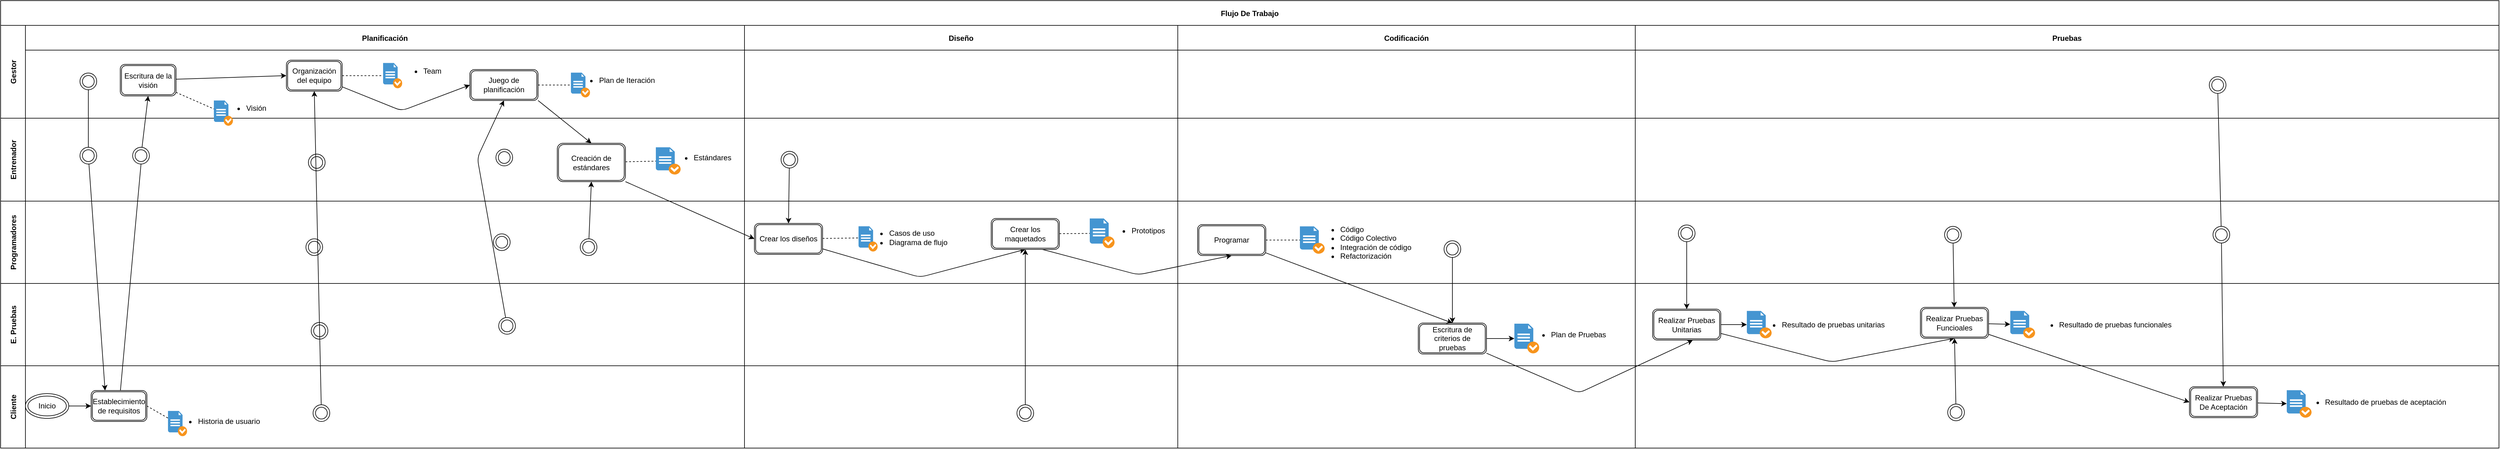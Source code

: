 <mxfile>
    <diagram id="Hp4dVfdLVx2DITK1ITba" name="Página-1">
        <mxGraphModel dx="382" dy="1653" grid="0" gridSize="10" guides="1" tooltips="1" connect="1" arrows="1" fold="1" page="1" pageScale="1" pageWidth="827" pageHeight="1169" math="0" shadow="0">
            <root>
                <mxCell id="0"/>
                <mxCell id="1" parent="0"/>
                <mxCell id="2" value="Flujo De Trabajo" style="shape=table;childLayout=tableLayout;startSize=40;collapsible=0;recursiveResize=0;expand=0;fontStyle=1;" parent="1" vertex="1">
                    <mxGeometry x="381" y="-124" width="4030.312" height="723" as="geometry"/>
                </mxCell>
                <mxCell id="3" value="Gestor" style="shape=tableRow;horizontal=0;startSize=40;swimlaneHead=0;swimlaneBody=0;top=0;left=0;bottom=0;right=0;dropTarget=0;fillColor=none;collapsible=0;recursiveResize=0;expand=0;fontStyle=1;" parent="2" vertex="1">
                    <mxGeometry y="40" width="4030.312" height="150" as="geometry"/>
                </mxCell>
                <mxCell id="15" value="Planificación" style="swimlane;swimlaneHead=0;swimlaneBody=0;fontStyle=0;connectable=0;fillColor=none;startSize=40;collapsible=0;recursiveResize=0;expand=0;fontStyle=1;" parent="3" vertex="1">
                    <mxGeometry x="40" width="1160" height="150" as="geometry">
                        <mxRectangle width="1160" height="150" as="alternateBounds"/>
                    </mxGeometry>
                </mxCell>
                <mxCell id="63" style="edgeStyle=none;html=1;strokeColor=default;strokeWidth=1;endArrow=none;endFill=0;dashed=1;" parent="15" source="59" target="60" edge="1">
                    <mxGeometry relative="1" as="geometry"/>
                </mxCell>
                <mxCell id="229" style="edgeStyle=none;html=1;entryX=0;entryY=0.5;entryDx=0;entryDy=0;endArrow=classic;endFill=1;" parent="15" source="59" target="64" edge="1">
                    <mxGeometry relative="1" as="geometry">
                        <Array as="points">
                            <mxPoint x="607" y="138"/>
                        </Array>
                    </mxGeometry>
                </mxCell>
                <mxCell id="59" value="Organización del equipo" style="shape=ext;double=1;rounded=1;whiteSpace=wrap;html=1;" parent="15" vertex="1">
                    <mxGeometry x="421" y="56.2" width="90" height="50" as="geometry"/>
                </mxCell>
                <mxCell id="60" value="" style="shadow=0;dashed=0;html=1;strokeColor=none;fillColor=#4495D1;labelPosition=center;verticalLabelPosition=bottom;verticalAlign=top;align=center;outlineConnect=0;shape=mxgraph.veeam.checked_doc;" parent="15" vertex="1">
                    <mxGeometry x="577" y="60.8" width="30.8" height="40.8" as="geometry"/>
                </mxCell>
                <mxCell id="61" value="&lt;div style=&quot;text-align: justify;&quot;&gt;&lt;ul&gt;&lt;li&gt;&lt;span style=&quot;background-color: initial;&quot;&gt;Team&lt;/span&gt;&lt;/li&gt;&lt;/ul&gt;&lt;/div&gt;" style="text;html=1;align=center;verticalAlign=middle;resizable=0;points=[];autosize=1;strokeColor=none;fillColor=none;" parent="15" vertex="1">
                    <mxGeometry x="592" y="45.6" width="87" height="56" as="geometry"/>
                </mxCell>
                <mxCell id="189" value="" style="shadow=0;dashed=0;html=1;strokeColor=none;fillColor=#4495D1;labelPosition=center;verticalLabelPosition=bottom;verticalAlign=top;align=center;outlineConnect=0;shape=mxgraph.veeam.checked_doc;" parent="15" vertex="1">
                    <mxGeometry x="304" y="121.4" width="30.8" height="40.8" as="geometry"/>
                </mxCell>
                <mxCell id="210" value="" style="ellipse;shape=doubleEllipse;whiteSpace=wrap;html=1;aspect=fixed;fillColor=#FFFFFF;" parent="15" vertex="1">
                    <mxGeometry x="88" y="77" width="27" height="27" as="geometry"/>
                </mxCell>
                <mxCell id="188" value="&lt;div style=&quot;text-align: justify;&quot;&gt;&lt;ul&gt;&lt;li&gt;&lt;span style=&quot;background-color: initial;&quot;&gt;Visión&lt;/span&gt;&lt;/li&gt;&lt;/ul&gt;&lt;/div&gt;" style="text;html=1;align=center;verticalAlign=middle;resizable=0;points=[];autosize=1;strokeColor=none;fillColor=none;" parent="15" vertex="1">
                    <mxGeometry x="307" y="106.2" width="90" height="56" as="geometry"/>
                </mxCell>
                <mxCell id="218" style="edgeStyle=none;html=1;entryX=0;entryY=0.5;entryDx=0;entryDy=0;endArrow=classic;endFill=1;" parent="15" source="186" target="59" edge="1">
                    <mxGeometry relative="1" as="geometry"/>
                </mxCell>
                <mxCell id="186" value="Escritura de la visión" style="shape=ext;double=1;rounded=1;whiteSpace=wrap;html=1;" parent="15" vertex="1">
                    <mxGeometry x="153" y="63" width="90" height="51" as="geometry"/>
                </mxCell>
                <mxCell id="217" style="edgeStyle=none;html=1;endArrow=none;endFill=0;dashed=1;" parent="15" source="186" target="189" edge="1">
                    <mxGeometry relative="1" as="geometry"/>
                </mxCell>
                <mxCell id="64" value="Juego de planificación" style="shape=ext;double=1;rounded=1;whiteSpace=wrap;html=1;" parent="15" vertex="1">
                    <mxGeometry x="717" y="71.4" width="110" height="50" as="geometry"/>
                </mxCell>
                <mxCell id="67" value="" style="shadow=0;dashed=0;html=1;strokeColor=none;fillColor=#4495D1;labelPosition=center;verticalLabelPosition=bottom;verticalAlign=top;align=center;outlineConnect=0;shape=mxgraph.veeam.checked_doc;" parent="15" vertex="1">
                    <mxGeometry x="880" y="76.4" width="30.8" height="40" as="geometry"/>
                </mxCell>
                <mxCell id="194" style="edgeStyle=none;html=1;exitX=1;exitY=0.5;exitDx=0;exitDy=0;endArrow=none;endFill=0;dashed=1;" parent="15" source="64" target="67" edge="1">
                    <mxGeometry relative="1" as="geometry"/>
                </mxCell>
                <mxCell id="68" value="&lt;div style=&quot;text-align: justify;&quot;&gt;&lt;ul&gt;&lt;li&gt;Plan de Iteración&lt;/li&gt;&lt;/ul&gt;&lt;/div&gt;" style="text;html=1;align=center;verticalAlign=middle;resizable=0;points=[];autosize=1;strokeColor=none;fillColor=none;" parent="15" vertex="1">
                    <mxGeometry x="876" y="60.8" width="148" height="56" as="geometry"/>
                </mxCell>
                <mxCell id="4" value="Diseño" style="swimlane;swimlaneHead=0;swimlaneBody=0;fontStyle=0;connectable=0;fillColor=none;startSize=40;collapsible=0;recursiveResize=0;expand=0;fontStyle=1;" parent="3" vertex="1">
                    <mxGeometry x="1200" width="699" height="150" as="geometry">
                        <mxRectangle width="699" height="150" as="alternateBounds"/>
                    </mxGeometry>
                </mxCell>
                <mxCell id="5" value="Codificación" style="swimlane;swimlaneHead=0;swimlaneBody=0;fontStyle=0;connectable=0;fillColor=none;startSize=40;collapsible=0;recursiveResize=0;expand=0;fontStyle=1;" parent="3" vertex="1">
                    <mxGeometry x="1899" width="738" height="150" as="geometry">
                        <mxRectangle width="738" height="150" as="alternateBounds"/>
                    </mxGeometry>
                </mxCell>
                <mxCell id="6" value="Pruebas" style="swimlane;swimlaneHead=0;swimlaneBody=0;fontStyle=0;connectable=0;fillColor=none;startSize=40;collapsible=0;recursiveResize=0;expand=0;fontStyle=1;" parent="3" vertex="1">
                    <mxGeometry x="2637" width="1393" height="150" as="geometry">
                        <mxRectangle width="1393" height="150" as="alternateBounds"/>
                    </mxGeometry>
                </mxCell>
                <mxCell id="283" value="" style="ellipse;shape=doubleEllipse;whiteSpace=wrap;html=1;aspect=fixed;fillColor=#FFFFFF;" parent="6" vertex="1">
                    <mxGeometry x="926" y="82.9" width="27" height="27" as="geometry"/>
                </mxCell>
                <mxCell id="7" value="Entrenador" style="shape=tableRow;horizontal=0;startSize=40;swimlaneHead=0;swimlaneBody=0;top=0;left=0;bottom=0;right=0;dropTarget=0;fillColor=none;collapsible=0;recursiveResize=0;expand=0;fontStyle=1;" parent="2" vertex="1">
                    <mxGeometry y="190" width="4030.312" height="134" as="geometry"/>
                </mxCell>
                <mxCell id="16" style="swimlane;swimlaneHead=0;swimlaneBody=0;fontStyle=0;connectable=0;fillColor=none;startSize=0;collapsible=0;recursiveResize=0;expand=0;fontStyle=1;" parent="7" vertex="1">
                    <mxGeometry x="40" width="1160" height="134" as="geometry">
                        <mxRectangle width="1160" height="134" as="alternateBounds"/>
                    </mxGeometry>
                </mxCell>
                <mxCell id="211" value="" style="ellipse;shape=doubleEllipse;whiteSpace=wrap;html=1;aspect=fixed;fillColor=#FFFFFF;" parent="16" vertex="1">
                    <mxGeometry x="88" y="47" width="27" height="27" as="geometry"/>
                </mxCell>
                <mxCell id="219" value="" style="ellipse;shape=doubleEllipse;whiteSpace=wrap;html=1;aspect=fixed;fillColor=#FFFFFF;" parent="16" vertex="1">
                    <mxGeometry x="173" y="47" width="27" height="27" as="geometry"/>
                </mxCell>
                <mxCell id="224" value="" style="ellipse;shape=doubleEllipse;whiteSpace=wrap;html=1;aspect=fixed;fillColor=#FFFFFF;" parent="16" vertex="1">
                    <mxGeometry x="456.5" y="58" width="27" height="27" as="geometry"/>
                </mxCell>
                <mxCell id="230" value="" style="ellipse;shape=doubleEllipse;whiteSpace=wrap;html=1;aspect=fixed;fillColor=#FFFFFF;" parent="16" vertex="1">
                    <mxGeometry x="759" y="50" width="27" height="27" as="geometry"/>
                </mxCell>
                <mxCell id="231" value="" style="ellipse;shape=doubleEllipse;whiteSpace=wrap;html=1;aspect=fixed;fillColor=#FFFFFF;" parent="16" vertex="1">
                    <mxGeometry x="755" y="186.85" width="27" height="27" as="geometry"/>
                </mxCell>
                <mxCell id="232" value="" style="ellipse;shape=doubleEllipse;whiteSpace=wrap;html=1;aspect=fixed;fillColor=#FFFFFF;" parent="16" vertex="1">
                    <mxGeometry x="763.5" y="322" width="27" height="27" as="geometry"/>
                </mxCell>
                <mxCell id="239" style="edgeStyle=none;html=1;dashed=1;endArrow=none;endFill=0;" parent="16" source="70" target="85" edge="1">
                    <mxGeometry relative="1" as="geometry"/>
                </mxCell>
                <mxCell id="70" value="Creación de estándares" style="shape=ext;double=1;rounded=1;whiteSpace=wrap;html=1;" parent="16" vertex="1">
                    <mxGeometry x="858" y="40.5" width="110" height="62" as="geometry"/>
                </mxCell>
                <mxCell id="85" value="" style="shadow=0;dashed=0;html=1;strokeColor=none;fillColor=#4495D1;labelPosition=center;verticalLabelPosition=bottom;verticalAlign=top;align=center;outlineConnect=0;shape=mxgraph.veeam.checked_doc;" parent="16" vertex="1">
                    <mxGeometry x="1017" y="47" width="40" height="44" as="geometry"/>
                </mxCell>
                <mxCell id="86" value="&lt;div style=&quot;text-align: justify;&quot;&gt;&lt;ul&gt;&lt;li&gt;Estándares&lt;/li&gt;&lt;/ul&gt;&lt;/div&gt;" style="text;html=1;align=center;verticalAlign=middle;resizable=0;points=[];autosize=1;strokeColor=none;fillColor=none;" parent="16" vertex="1">
                    <mxGeometry x="1028" y="35.5" width="119" height="56" as="geometry"/>
                </mxCell>
                <mxCell id="8" value="" style="swimlane;swimlaneHead=0;swimlaneBody=0;fontStyle=0;connectable=0;fillColor=none;startSize=0;collapsible=0;recursiveResize=0;expand=0;fontStyle=1;" parent="7" vertex="1">
                    <mxGeometry x="1200" width="699" height="134" as="geometry">
                        <mxRectangle width="699" height="134" as="alternateBounds"/>
                    </mxGeometry>
                </mxCell>
                <mxCell id="240" value="" style="ellipse;shape=doubleEllipse;whiteSpace=wrap;html=1;aspect=fixed;fillColor=#FFFFFF;" parent="8" vertex="1">
                    <mxGeometry x="59" y="53.5" width="27" height="27" as="geometry"/>
                </mxCell>
                <mxCell id="9" value="" style="swimlane;swimlaneHead=0;swimlaneBody=0;fontStyle=0;connectable=0;fillColor=none;startSize=0;collapsible=0;recursiveResize=0;expand=0;fontStyle=1;" parent="7" vertex="1">
                    <mxGeometry x="1899" width="738" height="134" as="geometry">
                        <mxRectangle width="738" height="134" as="alternateBounds"/>
                    </mxGeometry>
                </mxCell>
                <mxCell id="10" value="" style="swimlane;swimlaneHead=0;swimlaneBody=0;fontStyle=0;connectable=0;fillColor=none;startSize=0;collapsible=0;recursiveResize=0;expand=0;fontStyle=1;" parent="7" vertex="1">
                    <mxGeometry x="2637" width="1393" height="134" as="geometry">
                        <mxRectangle width="1393" height="134" as="alternateBounds"/>
                    </mxGeometry>
                </mxCell>
                <mxCell id="11" value="Programadores" style="shape=tableRow;horizontal=0;startSize=40;swimlaneHead=0;swimlaneBody=0;top=0;left=0;bottom=0;right=0;dropTarget=0;fillColor=none;collapsible=0;recursiveResize=0;expand=0;fontStyle=1;" parent="2" vertex="1">
                    <mxGeometry y="324" width="4030.312" height="133" as="geometry"/>
                </mxCell>
                <mxCell id="17" style="swimlane;swimlaneHead=0;swimlaneBody=0;fontStyle=0;connectable=0;fillColor=none;startSize=0;collapsible=0;recursiveResize=0;expand=0;fontStyle=1;" parent="11" vertex="1">
                    <mxGeometry x="40" width="1160" height="133" as="geometry">
                        <mxRectangle width="1160" height="133" as="alternateBounds"/>
                    </mxGeometry>
                </mxCell>
                <mxCell id="220" value="" style="ellipse;shape=doubleEllipse;whiteSpace=wrap;html=1;aspect=fixed;fillColor=#FFFFFF;" parent="17" vertex="1">
                    <mxGeometry x="452.5" y="60.85" width="27" height="27" as="geometry"/>
                </mxCell>
                <mxCell id="237" value="" style="ellipse;shape=doubleEllipse;whiteSpace=wrap;html=1;aspect=fixed;fillColor=#FFFFFF;" parent="17" vertex="1">
                    <mxGeometry x="895" y="60.85" width="27" height="27" as="geometry"/>
                </mxCell>
                <mxCell id="12" value="" style="swimlane;swimlaneHead=0;swimlaneBody=0;fontStyle=0;connectable=0;fillColor=none;startSize=0;collapsible=0;recursiveResize=0;expand=0;fontStyle=1;" parent="11" vertex="1">
                    <mxGeometry x="1200" width="699" height="133" as="geometry">
                        <mxRectangle width="699" height="133" as="alternateBounds"/>
                    </mxGeometry>
                </mxCell>
                <mxCell id="246" style="edgeStyle=none;html=1;endArrow=none;endFill=0;dashed=1;" parent="12" source="90" target="241" edge="1">
                    <mxGeometry relative="1" as="geometry"/>
                </mxCell>
                <mxCell id="249" style="edgeStyle=none;html=1;entryX=0.5;entryY=1;entryDx=0;entryDy=0;endArrow=classic;endFill=1;" parent="12" source="90" target="248" edge="1">
                    <mxGeometry relative="1" as="geometry">
                        <Array as="points">
                            <mxPoint x="283" y="123"/>
                        </Array>
                    </mxGeometry>
                </mxCell>
                <mxCell id="90" value="Crear los diseños" style="shape=ext;double=1;rounded=1;whiteSpace=wrap;html=1;" parent="12" vertex="1">
                    <mxGeometry x="16" y="36" width="110" height="50" as="geometry"/>
                </mxCell>
                <mxCell id="92" value="" style="shadow=0;dashed=0;html=1;strokeColor=none;fillColor=#4495D1;labelPosition=center;verticalLabelPosition=bottom;verticalAlign=top;align=center;outlineConnect=0;shape=mxgraph.veeam.checked_doc;" parent="12" vertex="1">
                    <mxGeometry x="557" y="28" width="40" height="48" as="geometry"/>
                </mxCell>
                <mxCell id="242" value="" style="shadow=0;dashed=0;html=1;strokeColor=none;fillColor=#4495D1;labelPosition=center;verticalLabelPosition=bottom;verticalAlign=top;align=center;outlineConnect=0;shape=mxgraph.veeam.checked_doc;" parent="12" vertex="1">
                    <mxGeometry x="184" y="40.6" width="30.8" height="40.8" as="geometry"/>
                </mxCell>
                <mxCell id="241" value="&lt;div style=&quot;text-align: justify;&quot;&gt;&lt;ul&gt;&lt;li&gt;Casos de uso&lt;/li&gt;&lt;li&gt;Diagrama de flujo&lt;/li&gt;&lt;/ul&gt;&lt;/div&gt;" style="text;html=1;align=center;verticalAlign=middle;resizable=0;points=[];autosize=1;strokeColor=none;fillColor=none;" parent="12" vertex="1">
                    <mxGeometry x="184" y="20" width="152" height="77" as="geometry"/>
                </mxCell>
                <mxCell id="250" style="edgeStyle=none;html=1;endArrow=none;endFill=0;dashed=1;" parent="12" source="248" target="92" edge="1">
                    <mxGeometry relative="1" as="geometry"/>
                </mxCell>
                <mxCell id="248" value="Crear los maquetados" style="shape=ext;double=1;rounded=1;whiteSpace=wrap;html=1;" parent="12" vertex="1">
                    <mxGeometry x="398" y="28" width="110" height="50" as="geometry"/>
                </mxCell>
                <mxCell id="253" value="&lt;div style=&quot;text-align: justify;&quot;&gt;&lt;ul&gt;&lt;li&gt;Prototipos&lt;/li&gt;&lt;/ul&gt;&lt;/div&gt;" style="text;html=1;align=center;verticalAlign=middle;resizable=0;points=[];autosize=1;strokeColor=none;fillColor=none;" parent="12" vertex="1">
                    <mxGeometry x="575" y="20" width="112" height="56" as="geometry"/>
                </mxCell>
                <mxCell id="13" value="" style="swimlane;swimlaneHead=0;swimlaneBody=0;fontStyle=0;connectable=0;fillColor=none;startSize=0;collapsible=0;recursiveResize=0;expand=0;fontStyle=1;" parent="11" vertex="1">
                    <mxGeometry x="1899" width="738" height="133" as="geometry">
                        <mxRectangle width="738" height="133" as="alternateBounds"/>
                    </mxGeometry>
                </mxCell>
                <mxCell id="195" value="Programar" style="shape=ext;double=1;rounded=1;whiteSpace=wrap;html=1;" parent="13" vertex="1">
                    <mxGeometry x="32" y="37.85" width="110" height="50" as="geometry"/>
                </mxCell>
                <mxCell id="196" value="" style="shadow=0;dashed=0;html=1;strokeColor=none;fillColor=#4495D1;labelPosition=center;verticalLabelPosition=bottom;verticalAlign=top;align=center;outlineConnect=0;shape=mxgraph.veeam.checked_doc;" parent="13" vertex="1">
                    <mxGeometry x="197" y="40.7" width="40" height="44.3" as="geometry"/>
                </mxCell>
                <mxCell id="199" style="edgeStyle=none;html=1;exitX=1;exitY=0.5;exitDx=0;exitDy=0;endArrow=none;endFill=0;dashed=1;" parent="13" source="195" target="196" edge="1">
                    <mxGeometry relative="1" as="geometry"/>
                </mxCell>
                <mxCell id="197" value="&lt;div style=&quot;text-align: justify;&quot;&gt;&lt;ul&gt;&lt;li&gt;Código&lt;/li&gt;&lt;li&gt;Código Colectivo&lt;/li&gt;&lt;li&gt;Integración de código&lt;/li&gt;&lt;li&gt;Refactorización&lt;/li&gt;&lt;/ul&gt;&lt;/div&gt;" style="text;html=1;align=center;verticalAlign=middle;resizable=0;points=[];autosize=1;strokeColor=none;fillColor=none;spacing=2;" parent="13" vertex="1">
                    <mxGeometry x="212" y="7.5" width="173" height="118" as="geometry"/>
                </mxCell>
                <mxCell id="263" value="" style="ellipse;shape=doubleEllipse;whiteSpace=wrap;html=1;aspect=fixed;fillColor=#FFFFFF;" parent="13" vertex="1">
                    <mxGeometry x="429.5" y="64" width="27" height="27" as="geometry"/>
                </mxCell>
                <mxCell id="14" value="" style="swimlane;swimlaneHead=0;swimlaneBody=0;fontStyle=0;connectable=0;fillColor=none;startSize=0;collapsible=0;recursiveResize=0;expand=0;fontStyle=1;" parent="11" vertex="1">
                    <mxGeometry x="2637" width="1393" height="133" as="geometry">
                        <mxRectangle width="1393" height="133" as="alternateBounds"/>
                    </mxGeometry>
                </mxCell>
                <mxCell id="267" value="" style="ellipse;shape=doubleEllipse;whiteSpace=wrap;html=1;aspect=fixed;fillColor=#FFFFFF;" parent="14" vertex="1">
                    <mxGeometry x="69.5" y="38.5" width="27" height="27" as="geometry"/>
                </mxCell>
                <mxCell id="274" value="" style="ellipse;shape=doubleEllipse;whiteSpace=wrap;html=1;aspect=fixed;fillColor=#FFFFFF;" parent="14" vertex="1">
                    <mxGeometry x="499" y="40.7" width="27" height="27" as="geometry"/>
                </mxCell>
                <mxCell id="281" value="" style="ellipse;shape=doubleEllipse;whiteSpace=wrap;html=1;aspect=fixed;fillColor=#FFFFFF;" parent="14" vertex="1">
                    <mxGeometry x="932" y="40.7" width="27" height="27" as="geometry"/>
                </mxCell>
                <mxCell id="259" style="edgeStyle=none;html=1;exitX=0.75;exitY=1;exitDx=0;exitDy=0;entryX=0.5;entryY=1;entryDx=0;entryDy=0;endArrow=classic;endFill=1;" parent="11" source="248" target="195" edge="1">
                    <mxGeometry relative="1" as="geometry">
                        <Array as="points">
                            <mxPoint x="1835" y="119"/>
                        </Array>
                    </mxGeometry>
                </mxCell>
                <mxCell id="18" value="E. Pruebas" style="shape=tableRow;horizontal=0;startSize=40;swimlaneHead=0;swimlaneBody=0;top=0;left=0;bottom=0;right=0;dropTarget=0;fillColor=none;collapsible=0;recursiveResize=0;expand=0;fontStyle=1;" parent="2" vertex="1">
                    <mxGeometry y="457" width="4030.312" height="133" as="geometry"/>
                </mxCell>
                <mxCell id="19" style="swimlane;swimlaneHead=0;swimlaneBody=0;fontStyle=0;connectable=0;fillColor=none;startSize=0;collapsible=0;recursiveResize=0;expand=0;fontStyle=1;" parent="18" vertex="1">
                    <mxGeometry x="40" width="1160" height="133" as="geometry">
                        <mxRectangle width="1160" height="133" as="alternateBounds"/>
                    </mxGeometry>
                </mxCell>
                <mxCell id="221" value="" style="ellipse;shape=doubleEllipse;whiteSpace=wrap;html=1;aspect=fixed;fillColor=#FFFFFF;" parent="19" vertex="1">
                    <mxGeometry x="461" y="63" width="27" height="27" as="geometry"/>
                </mxCell>
                <mxCell id="20" style="swimlane;swimlaneHead=0;swimlaneBody=0;fontStyle=0;connectable=0;fillColor=none;startSize=0;collapsible=0;recursiveResize=0;expand=0;fontStyle=1;" parent="18" vertex="1">
                    <mxGeometry x="1200" width="699" height="133" as="geometry">
                        <mxRectangle width="699" height="133" as="alternateBounds"/>
                    </mxGeometry>
                </mxCell>
                <mxCell id="21" style="swimlane;swimlaneHead=0;swimlaneBody=0;fontStyle=0;connectable=0;fillColor=none;startSize=0;collapsible=0;recursiveResize=0;expand=0;fontStyle=1;" parent="18" vertex="1">
                    <mxGeometry x="1899" width="738" height="133" as="geometry">
                        <mxRectangle width="738" height="133" as="alternateBounds"/>
                    </mxGeometry>
                </mxCell>
                <mxCell id="262" style="edgeStyle=none;html=1;endArrow=classic;endFill=1;" parent="21" source="95" target="97" edge="1">
                    <mxGeometry relative="1" as="geometry"/>
                </mxCell>
                <mxCell id="95" value="Escritura de criterios de pruebas" style="shape=ext;double=1;rounded=1;whiteSpace=wrap;html=1;" parent="21" vertex="1">
                    <mxGeometry x="388" y="64" width="110" height="50" as="geometry"/>
                </mxCell>
                <mxCell id="98" value="&lt;div style=&quot;text-align: justify;&quot;&gt;&lt;ul&gt;&lt;li&gt;Plan de Pruebas&lt;/li&gt;&lt;/ul&gt;&lt;/div&gt;" style="text;html=1;align=center;verticalAlign=middle;resizable=0;points=[];autosize=1;strokeColor=none;fillColor=none;" parent="21" vertex="1">
                    <mxGeometry x="552" y="55" width="147" height="56" as="geometry"/>
                </mxCell>
                <mxCell id="97" value="" style="shadow=0;dashed=0;html=1;strokeColor=none;fillColor=#4495D1;labelPosition=center;verticalLabelPosition=bottom;verticalAlign=top;align=center;outlineConnect=0;shape=mxgraph.veeam.checked_doc;" parent="21" vertex="1">
                    <mxGeometry x="543" y="65" width="40" height="48" as="geometry"/>
                </mxCell>
                <mxCell id="22" style="swimlane;swimlaneHead=0;swimlaneBody=0;fontStyle=0;connectable=0;fillColor=none;startSize=0;collapsible=0;recursiveResize=0;expand=0;fontStyle=1;" parent="18" vertex="1">
                    <mxGeometry x="2637" width="1393" height="133" as="geometry">
                        <mxRectangle width="1393" height="133" as="alternateBounds"/>
                    </mxGeometry>
                </mxCell>
                <mxCell id="268" style="edgeStyle=none;html=1;endArrow=classic;endFill=1;" parent="22" source="101" target="104" edge="1">
                    <mxGeometry relative="1" as="geometry"/>
                </mxCell>
                <mxCell id="273" style="edgeStyle=none;html=1;entryX=0.5;entryY=1;entryDx=0;entryDy=0;endArrow=classic;endFill=1;" parent="22" source="101" target="271" edge="1">
                    <mxGeometry relative="1" as="geometry">
                        <Array as="points">
                            <mxPoint x="317" y="127"/>
                        </Array>
                    </mxGeometry>
                </mxCell>
                <mxCell id="101" value="Realizar Pruebas&lt;br&gt;Unitarias" style="shape=ext;double=1;rounded=1;whiteSpace=wrap;html=1;" parent="22" vertex="1">
                    <mxGeometry x="28" y="41.5" width="110" height="50" as="geometry"/>
                </mxCell>
                <mxCell id="104" value="" style="shadow=0;dashed=0;html=1;strokeColor=none;fillColor=#4495D1;labelPosition=center;verticalLabelPosition=bottom;verticalAlign=top;align=center;outlineConnect=0;shape=mxgraph.veeam.checked_doc;" parent="22" vertex="1">
                    <mxGeometry x="180" y="44.35" width="40" height="44.3" as="geometry"/>
                </mxCell>
                <mxCell id="105" value="&lt;div style=&quot;text-align: justify;&quot;&gt;&lt;ul&gt;&lt;li&gt;Resultado de pruebas unitarias&lt;/li&gt;&lt;/ul&gt;&lt;/div&gt;" style="text;html=1;align=center;verticalAlign=middle;resizable=0;points=[];autosize=1;strokeColor=none;fillColor=none;" parent="22" vertex="1">
                    <mxGeometry x="187" y="38.5" width="224" height="56" as="geometry"/>
                </mxCell>
                <mxCell id="271" value="Realizar Pruebas&lt;br&gt;Funcioales" style="shape=ext;double=1;rounded=1;whiteSpace=wrap;html=1;" parent="22" vertex="1">
                    <mxGeometry x="460" y="38.65" width="110" height="50" as="geometry"/>
                </mxCell>
                <mxCell id="272" value="" style="shadow=0;dashed=0;html=1;strokeColor=none;fillColor=#4495D1;labelPosition=center;verticalLabelPosition=bottom;verticalAlign=top;align=center;outlineConnect=0;shape=mxgraph.veeam.checked_doc;" parent="22" vertex="1">
                    <mxGeometry x="605" y="44.35" width="40" height="44.3" as="geometry"/>
                </mxCell>
                <mxCell id="270" style="edgeStyle=none;html=1;endArrow=classic;endFill=1;" parent="22" source="271" target="272" edge="1">
                    <mxGeometry relative="1" as="geometry"/>
                </mxCell>
                <mxCell id="278" value="&lt;div style=&quot;text-align: justify;&quot;&gt;&lt;ul&gt;&lt;li&gt;Resultado de pruebas funcionales&lt;/li&gt;&lt;/ul&gt;&lt;/div&gt;" style="text;html=1;align=center;verticalAlign=middle;resizable=0;points=[];autosize=1;strokeColor=none;fillColor=none;" parent="22" vertex="1">
                    <mxGeometry x="634" y="38.5" width="239" height="56" as="geometry"/>
                </mxCell>
                <mxCell id="265" style="edgeStyle=none;html=1;entryX=0.59;entryY=1.003;entryDx=0;entryDy=0;entryPerimeter=0;endArrow=classic;endFill=1;" parent="18" source="95" target="101" edge="1">
                    <mxGeometry relative="1" as="geometry">
                        <Array as="points">
                            <mxPoint x="2546" y="177"/>
                        </Array>
                    </mxGeometry>
                </mxCell>
                <mxCell id="285" style="edgeStyle=none;html=1;endArrow=classic;endFill=1;startArrow=none;" parent="2" source="281" target="113" edge="1">
                    <mxGeometry relative="1" as="geometry"/>
                </mxCell>
                <mxCell id="286" value="" style="edgeStyle=none;html=1;endArrow=none;endFill=1;" parent="2" source="283" target="281" edge="1">
                    <mxGeometry relative="1" as="geometry">
                        <mxPoint x="7651.743" y="390.598" as="sourcePoint"/>
                        <mxPoint x="7660.537" y="864.55" as="targetPoint"/>
                    </mxGeometry>
                </mxCell>
                <mxCell id="23" value="Cliente" style="shape=tableRow;horizontal=0;startSize=40;swimlaneHead=0;swimlaneBody=0;top=0;left=0;bottom=0;right=0;dropTarget=0;fillColor=none;collapsible=0;recursiveResize=0;expand=0;fontStyle=1;" parent="2" vertex="1">
                    <mxGeometry y="590" width="4030.312" height="133" as="geometry"/>
                </mxCell>
                <mxCell id="24" style="swimlane;swimlaneHead=0;swimlaneBody=0;fontStyle=0;connectable=0;fillColor=none;startSize=0;collapsible=0;recursiveResize=0;expand=0;fontStyle=1;" parent="23" vertex="1">
                    <mxGeometry x="40" width="1160" height="133" as="geometry">
                        <mxRectangle width="1160" height="133" as="alternateBounds"/>
                    </mxGeometry>
                </mxCell>
                <mxCell id="31" value="Inicio" style="ellipse;shape=doubleEllipse;whiteSpace=wrap;html=1;" parent="24" vertex="1">
                    <mxGeometry y="45" width="70" height="40" as="geometry"/>
                </mxCell>
                <mxCell id="185" style="edgeStyle=none;html=1;exitX=1;exitY=0.5;exitDx=0;exitDy=0;dashed=1;endArrow=none;endFill=0;" parent="24" source="38" target="43" edge="1">
                    <mxGeometry relative="1" as="geometry"/>
                </mxCell>
                <mxCell id="38" value="Establecimiento de requisitos" style="shape=ext;double=1;rounded=1;whiteSpace=wrap;html=1;" parent="24" vertex="1">
                    <mxGeometry x="106" y="40" width="90" height="50" as="geometry"/>
                </mxCell>
                <mxCell id="39" style="edgeStyle=none;html=1;exitX=1;exitY=0.5;exitDx=0;exitDy=0;entryX=0;entryY=0.5;entryDx=0;entryDy=0;" parent="24" source="31" target="38" edge="1">
                    <mxGeometry relative="1" as="geometry"/>
                </mxCell>
                <mxCell id="45" value="&lt;div style=&quot;text-align: justify;&quot;&gt;&lt;ul&gt;&lt;li&gt;&lt;span style=&quot;background-color: initial;&quot;&gt;Historia de usuario&lt;/span&gt;&lt;/li&gt;&lt;/ul&gt;&lt;/div&gt;" style="text;html=1;align=center;verticalAlign=middle;resizable=0;points=[];autosize=1;strokeColor=none;fillColor=none;" parent="24" vertex="1">
                    <mxGeometry x="228" y="60" width="160" height="60" as="geometry"/>
                </mxCell>
                <mxCell id="43" value="" style="shadow=0;dashed=0;html=1;strokeColor=none;fillColor=#4495D1;labelPosition=center;verticalLabelPosition=bottom;verticalAlign=top;align=center;outlineConnect=0;shape=mxgraph.veeam.checked_doc;" parent="24" vertex="1">
                    <mxGeometry x="230" y="73.0" width="30.8" height="40.8" as="geometry"/>
                </mxCell>
                <mxCell id="222" value="" style="ellipse;shape=doubleEllipse;whiteSpace=wrap;html=1;aspect=fixed;fillColor=#FFFFFF;" parent="24" vertex="1">
                    <mxGeometry x="464" y="63" width="27" height="27" as="geometry"/>
                </mxCell>
                <mxCell id="25" style="swimlane;swimlaneHead=0;swimlaneBody=0;fontStyle=0;connectable=0;fillColor=none;startSize=0;collapsible=0;recursiveResize=0;expand=0;fontStyle=1;" parent="23" vertex="1">
                    <mxGeometry x="1200" width="699" height="133" as="geometry">
                        <mxRectangle width="699" height="133" as="alternateBounds"/>
                    </mxGeometry>
                </mxCell>
                <mxCell id="247" value="" style="ellipse;shape=doubleEllipse;whiteSpace=wrap;html=1;aspect=fixed;fillColor=#FFFFFF;" parent="25" vertex="1">
                    <mxGeometry x="439.5" y="63" width="27" height="27" as="geometry"/>
                </mxCell>
                <mxCell id="26" style="swimlane;swimlaneHead=0;swimlaneBody=0;fontStyle=0;connectable=0;fillColor=none;startSize=0;collapsible=0;recursiveResize=0;expand=0;fontStyle=1;" parent="23" vertex="1">
                    <mxGeometry x="1899" width="738" height="133" as="geometry">
                        <mxRectangle width="738" height="133" as="alternateBounds"/>
                    </mxGeometry>
                </mxCell>
                <mxCell id="27" style="swimlane;swimlaneHead=0;swimlaneBody=0;fontStyle=0;connectable=0;fillColor=none;startSize=0;collapsible=0;recursiveResize=0;expand=0;fontStyle=1;" parent="23" vertex="1">
                    <mxGeometry x="2637" width="1393" height="133" as="geometry">
                        <mxRectangle width="1393" height="133" as="alternateBounds"/>
                    </mxGeometry>
                </mxCell>
                <mxCell id="280" style="edgeStyle=none;html=1;endArrow=classic;endFill=1;" parent="27" source="113" target="114" edge="1">
                    <mxGeometry relative="1" as="geometry"/>
                </mxCell>
                <mxCell id="113" value="Realizar Pruebas&lt;br&gt;De Aceptación" style="shape=ext;double=1;rounded=1;whiteSpace=wrap;html=1;" parent="27" vertex="1">
                    <mxGeometry x="894" y="33.85" width="110" height="50" as="geometry"/>
                </mxCell>
                <mxCell id="114" value="" style="shadow=0;dashed=0;html=1;strokeColor=none;fillColor=#4495D1;labelPosition=center;verticalLabelPosition=bottom;verticalAlign=top;align=center;outlineConnect=0;shape=mxgraph.veeam.checked_doc;" parent="27" vertex="1">
                    <mxGeometry x="1051" y="39.55" width="40" height="44.3" as="geometry"/>
                </mxCell>
                <mxCell id="179" value="&lt;div style=&quot;text-align: justify;&quot;&gt;&lt;ul&gt;&lt;li&gt;Resultado de pruebas de aceptación&lt;/li&gt;&lt;/ul&gt;&lt;/div&gt;" style="text;html=1;align=center;verticalAlign=middle;resizable=0;points=[];autosize=1;strokeColor=none;fillColor=none;" parent="27" vertex="1">
                    <mxGeometry x="1060" y="28.85" width="260" height="60" as="geometry"/>
                </mxCell>
                <mxCell id="276" value="" style="ellipse;shape=doubleEllipse;whiteSpace=wrap;html=1;aspect=fixed;fillColor=#FFFFFF;" parent="27" vertex="1">
                    <mxGeometry x="504" y="61.85" width="27" height="27" as="geometry"/>
                </mxCell>
                <mxCell id="214" style="edgeStyle=none;html=1;entryX=0.25;entryY=0;entryDx=0;entryDy=0;startArrow=none;" parent="2" source="211" target="38" edge="1">
                    <mxGeometry relative="1" as="geometry"/>
                </mxCell>
                <mxCell id="215" value="" style="edgeStyle=none;html=1;entryX=0.5;entryY=0;entryDx=0;entryDy=0;endArrow=none;" parent="2" source="210" target="211" edge="1">
                    <mxGeometry relative="1" as="geometry">
                        <mxPoint x="635" y="200" as="sourcePoint"/>
                        <mxPoint x="635" y="690.0" as="targetPoint"/>
                    </mxGeometry>
                </mxCell>
                <mxCell id="216" style="edgeStyle=none;html=1;entryX=0.5;entryY=1;entryDx=0;entryDy=0;endArrow=classic;endFill=1;startArrow=none;" parent="2" source="219" target="186" edge="1">
                    <mxGeometry relative="1" as="geometry"/>
                </mxCell>
                <mxCell id="223" value="" style="edgeStyle=none;html=1;entryX=0.5;entryY=1;entryDx=0;entryDy=0;endArrow=none;endFill=1;" parent="2" source="38" target="219" edge="1">
                    <mxGeometry relative="1" as="geometry">
                        <mxPoint x="637.345" y="690.0" as="sourcePoint"/>
                        <mxPoint x="682" y="214" as="targetPoint"/>
                    </mxGeometry>
                </mxCell>
                <mxCell id="226" style="edgeStyle=none;html=1;entryX=0.5;entryY=1;entryDx=0;entryDy=0;endArrow=classic;endFill=1;" parent="2" source="222" target="59" edge="1">
                    <mxGeometry relative="1" as="geometry">
                        <Array as="points"/>
                    </mxGeometry>
                </mxCell>
                <mxCell id="234" style="edgeStyle=none;html=1;entryX=0.5;entryY=1;entryDx=0;entryDy=0;endArrow=classic;endFill=1;" parent="2" source="232" target="64" edge="1">
                    <mxGeometry relative="1" as="geometry">
                        <Array as="points">
                            <mxPoint x="769" y="254"/>
                        </Array>
                    </mxGeometry>
                </mxCell>
                <mxCell id="236" style="edgeStyle=none;html=1;exitX=1;exitY=1;exitDx=0;exitDy=0;entryX=0.5;entryY=0;entryDx=0;entryDy=0;endArrow=classic;endFill=1;" parent="2" source="64" target="70" edge="1">
                    <mxGeometry relative="1" as="geometry"/>
                </mxCell>
                <mxCell id="238" style="edgeStyle=none;html=1;entryX=0.5;entryY=1;entryDx=0;entryDy=0;endArrow=classic;endFill=1;" parent="2" source="237" target="70" edge="1">
                    <mxGeometry relative="1" as="geometry"/>
                </mxCell>
                <mxCell id="244" style="edgeStyle=none;html=1;entryX=0.5;entryY=0;entryDx=0;entryDy=0;endArrow=classic;endFill=1;" parent="2" source="240" target="90" edge="1">
                    <mxGeometry relative="1" as="geometry"/>
                </mxCell>
                <mxCell id="245" style="edgeStyle=none;html=1;exitX=1;exitY=1;exitDx=0;exitDy=0;entryX=0;entryY=0.5;entryDx=0;entryDy=0;endArrow=classic;endFill=1;" parent="2" source="70" target="90" edge="1">
                    <mxGeometry relative="1" as="geometry"/>
                </mxCell>
                <mxCell id="254" style="edgeStyle=none;html=1;entryX=0.5;entryY=1;entryDx=0;entryDy=0;endArrow=classic;endFill=1;" parent="2" source="247" target="248" edge="1">
                    <mxGeometry relative="1" as="geometry"/>
                </mxCell>
                <mxCell id="261" style="edgeStyle=none;html=1;entryX=0.5;entryY=0;entryDx=0;entryDy=0;endArrow=classic;endFill=1;" parent="2" source="195" target="95" edge="1">
                    <mxGeometry relative="1" as="geometry"/>
                </mxCell>
                <mxCell id="264" style="edgeStyle=none;html=1;entryX=0.5;entryY=0;entryDx=0;entryDy=0;endArrow=classic;endFill=1;" parent="2" source="263" target="95" edge="1">
                    <mxGeometry relative="1" as="geometry"/>
                </mxCell>
                <mxCell id="269" style="edgeStyle=none;html=1;entryX=0.5;entryY=0;entryDx=0;entryDy=0;endArrow=classic;endFill=1;" parent="2" source="267" target="101" edge="1">
                    <mxGeometry relative="1" as="geometry"/>
                </mxCell>
                <mxCell id="275" style="edgeStyle=none;html=1;endArrow=classic;endFill=1;" parent="2" source="274" target="271" edge="1">
                    <mxGeometry relative="1" as="geometry"/>
                </mxCell>
                <mxCell id="277" style="edgeStyle=none;html=1;entryX=0.5;entryY=1;entryDx=0;entryDy=0;endArrow=classic;endFill=1;" parent="2" source="276" target="271" edge="1">
                    <mxGeometry relative="1" as="geometry"/>
                </mxCell>
                <mxCell id="279" style="edgeStyle=none;html=1;entryX=0;entryY=0.5;entryDx=0;entryDy=0;endArrow=classic;endFill=1;" parent="2" source="271" target="113" edge="1">
                    <mxGeometry relative="1" as="geometry"/>
                </mxCell>
            </root>
        </mxGraphModel>
    </diagram>
</mxfile>